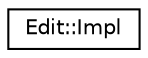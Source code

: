 digraph "Graphical Class Hierarchy"
{
 // INTERACTIVE_SVG=YES
 // LATEX_PDF_SIZE
  edge [fontname="Helvetica",fontsize="10",labelfontname="Helvetica",labelfontsize="10"];
  node [fontname="Helvetica",fontsize="10",shape=record];
  rankdir="LR";
  Node0 [label="Edit::Impl",height=0.2,width=0.4,color="black", fillcolor="white", style="filled",URL="$struct_edit_1_1_impl.html",tooltip=" "];
}
